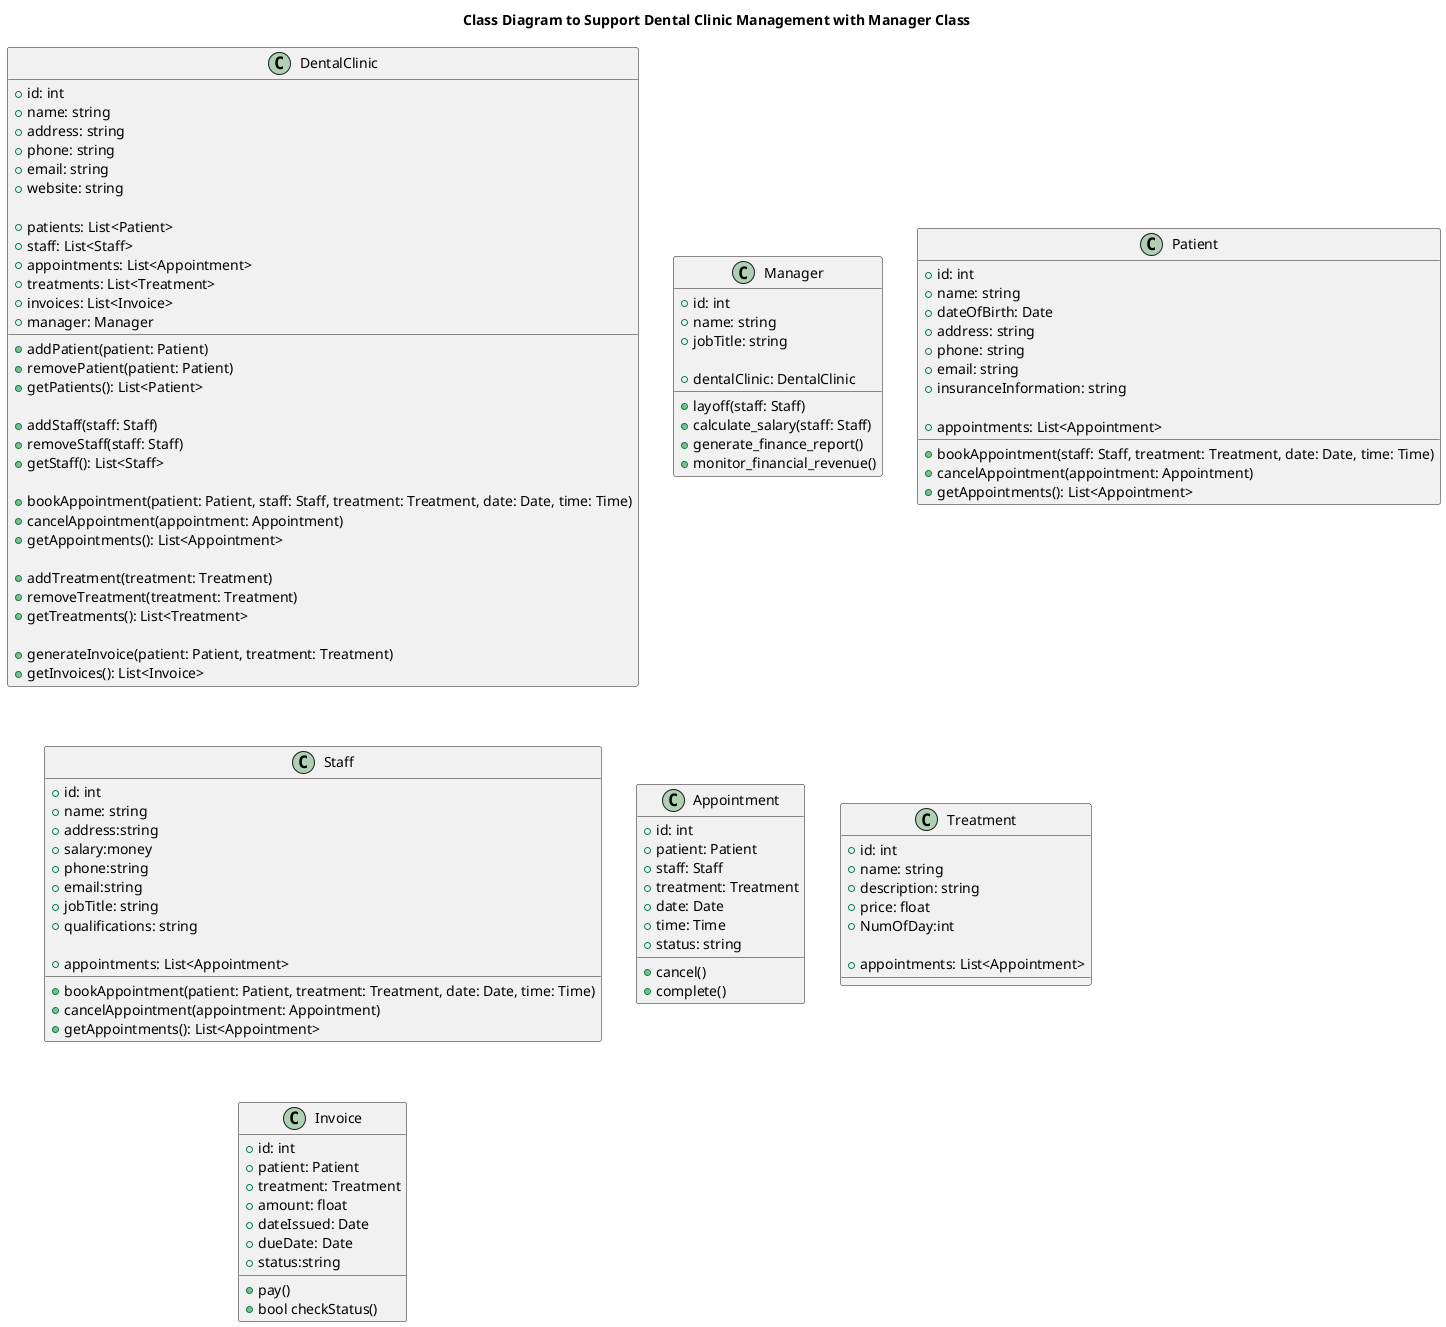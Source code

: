 @startuml
title Class Diagram to Support Dental Clinic Management with Manager Class

class DentalClinic {
  + id: int
  + name: string
  + address: string
  + phone: string
  + email: string
  + website: string

  + patients: List<Patient>
  + staff: List<Staff>
  + appointments: List<Appointment>
  + treatments: List<Treatment>
  + invoices: List<Invoice>
  + manager: Manager

  + addPatient(patient: Patient)
  + removePatient(patient: Patient)
  + getPatients(): List<Patient>

  + addStaff(staff: Staff)
  + removeStaff(staff: Staff)
  + getStaff(): List<Staff>

  + bookAppointment(patient: Patient, staff: Staff, treatment: Treatment, date: Date, time: Time)
  + cancelAppointment(appointment: Appointment)
  + getAppointments(): List<Appointment>

  + addTreatment(treatment: Treatment)
  + removeTreatment(treatment: Treatment)
  + getTreatments(): List<Treatment>

  + generateInvoice(patient: Patient, treatment: Treatment)
  + getInvoices(): List<Invoice>
}

class Manager {
  + id: int
  + name: string
  + jobTitle: string

  + dentalClinic: DentalClinic

  + layoff(staff: Staff)
  + calculate_salary(staff: Staff)
  + generate_finance_report()
  + monitor_financial_revenue()
}

class Patient {
  + id: int
  + name: string
  + dateOfBirth: Date
  + address: string
  + phone: string
  + email: string
  + insuranceInformation: string

  + appointments: List<Appointment>

  + bookAppointment(staff: Staff, treatment: Treatment, date: Date, time: Time)
  + cancelAppointment(appointment: Appointment)
  + getAppointments(): List<Appointment>
}

class Staff {
  + id: int
  + name: string
  +address:string
  +salary:money
  +phone:string
  +email:string
  + jobTitle: string
  + qualifications: string

  + appointments: List<Appointment>

  + bookAppointment(patient: Patient, treatment: Treatment, date: Date, time: Time)
  + cancelAppointment(appointment: Appointment)
  + getAppointments(): List<Appointment>
}

class Appointment {
  + id: int
  + patient: Patient
  + staff: Staff
  + treatment: Treatment
  + date: Date
  + time: Time
  + status: string

  + cancel()
  + complete()
}

class Treatment {
  + id: int
  + name: string
  + description: string
  + price: float
  + NumOfDay:int

  + appointments: List<Appointment>
}

class Invoice {
  + id: int
  + patient: Patient
  + treatment: Treatment
  + amount: float
  + dateIssued: Date
  + dueDate: Date
  + status:string

  + pay()
  + bool checkStatus()
}

@enduml
